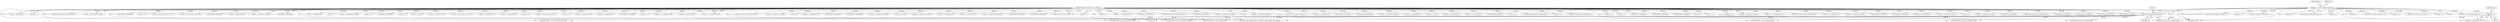 digraph "0_tcpdump_26a6799b9ca80508c05cac7a9a3bef922991520b@pointer" {
"1000718" [label="(Call,pgm + 1)"];
"1000126" [label="(Call,pgm = (const struct pgm_header *)bp)"];
"1000128" [label="(Call,(const struct pgm_header *)bp)"];
"1000108" [label="(MethodParameterIn,register const u_char *bp)"];
"1000561" [label="(Call,bp += sizeof(struct in6_addr))"];
"1000108" [label="(MethodParameterIn,register const u_char *bp)"];
"1001962" [label="(MethodReturn,RET)"];
"1000699" [label="(Call,bp = (const u_char *) (rdata + 1))"];
"1001681" [label="(Call,bp += sizeof(uint32_t))"];
"1001115" [label="(Call,EXTRACT_32BITS(bp))"];
"1001187" [label="(Call,EXTRACT_32BITS(bp))"];
"1000794" [label="(Call,bp += sizeof(struct in_addr))"];
"1001125" [label="(Call,bp += sizeof(uint32_t))"];
"1001558" [label="(Call,bp += opt_len)"];
"1001308" [label="(Call,bp += sizeof(uint32_t))"];
"1000127" [label="(Identifier,pgm)"];
"1000514" [label="(Call,pgm + 1)"];
"1001089" [label="(Call,bp += sizeof(uint16_t))"];
"1001262" [label="(Call,EXTRACT_32BITS(bp))"];
"1001785" [label="(Call,bp += 2)"];
"1001830" [label="(Call,addrtostr(bp, nla_buf, sizeof(nla_buf)))"];
"1000675" [label="(Call,(const struct pgm_data *)(pgm + 1))"];
"1000128" [label="(Call,(const struct pgm_header *)bp)"];
"1001152" [label="(Call,bp += 2)"];
"1001719" [label="(Call,addrtostr(bp, nla_buf, sizeof(nla_buf)))"];
"1000789" [label="(Call,addrtostr(bp, group_buf, sizeof(group_buf)))"];
"1001325" [label="(Call,bp += 2)"];
"1001602" [label="(Call,bp += 2)"];
"1001443" [label="(Call,EXTRACT_32BITS(bp))"];
"1001131" [label="(Call,EXTRACT_32BITS(bp))"];
"1001511" [label="(Call,EXTRACT_32BITS(bp))"];
"1000948" [label="(Call,bp++)"];
"1001293" [label="(Call,bp += 2)"];
"1001110" [label="(Call,bp += 2)"];
"1000749" [label="(Call,bp += sizeof(struct in_addr))"];
"1001800" [label="(Call,bp += (2 * sizeof(uint16_t)))"];
"1001867" [label="(Call,addrtostr6(bp, nla_buf, sizeof(nla_buf)))"];
"1000927" [label="(Call,bp++)"];
"1001792" [label="(Call,bp += sizeof(uint32_t))"];
"1001367" [label="(Call,bp += sizeof(struct in_addr))"];
"1001220" [label="(Call,EXTRACT_32BITS(bp))"];
"1001330" [label="(Call,EXTRACT_16BITS(bp))"];
"1000591" [label="(Call,bp += sizeof(uint32_t))"];
"1000418" [label="(Call,bp += sizeof(struct in_addr))"];
"1001540" [label="(Call,bp += 2)"];
"1001835" [label="(Call,bp += sizeof(struct in_addr))"];
"1001687" [label="(Call,EXTRACT_16BITS(bp))"];
"1001362" [label="(Call,addrtostr(bp, nla_buf, sizeof(nla_buf)))"];
"1001306" [label="(Call,EXTRACT_32BITS(bp))"];
"1000780" [label="(Call,EXTRACT_16BITS(bp))"];
"1001254" [label="(Call,EXTRACT_32BITS(bp))"];
"1001798" [label="(Call,EXTRACT_16BITS(bp))"];
"1000640" [label="(Call,pgm + 1)"];
"1000413" [label="(Call,addrtostr(bp, nla_buf, sizeof(nla_buf)))"];
"1000716" [label="(Call,(const struct pgm_nak *)(pgm + 1))"];
"1001264" [label="(Call,bp += sizeof(uint32_t))"];
"1000677" [label="(Call,pgm + 1)"];
"1001472" [label="(Call,bp += 2)"];
"1000760" [label="(Call,addrtostr6(bp, source_buf, sizeof(source_buf)))"];
"1001756" [label="(Call,addrtostr6(bp, nla_buf, sizeof(nla_buf)))"];
"1000434" [label="(Call,bp += sizeof(struct in6_addr))"];
"1000744" [label="(Call,addrtostr(bp, source_buf, sizeof(source_buf)))"];
"1000863" [label="(Call,(const struct pgm_ack *)(pgm + 1))"];
"1000964" [label="(Call,EXTRACT_16BITS(bp))"];
"1001249" [label="(Call,bp += 2)"];
"1000719" [label="(Identifier,pgm)"];
"1000393" [label="(Call,bp = (const u_char *) (spm + 1))"];
"1000881" [label="(Call,bp = (const u_char *) (ack + 1))"];
"1000589" [label="(Call,EXTRACT_32BITS(bp))"];
"1000126" [label="(Call,pgm = (const struct pgm_header *)bp)"];
"1000474" [label="(Call,pgm + 1)"];
"1000132" [label="(Identifier,ip)"];
"1001479" [label="(Call,bp += sizeof(uint32_t))"];
"1000765" [label="(Call,bp += sizeof(struct in6_addr))"];
"1001679" [label="(Call,EXTRACT_32BITS(bp))"];
"1001940" [label="(Call,zmtp1_print_datagram(ndo, bp, EXTRACT_16BITS(&pgm->pgm_length)))"];
"1000130" [label="(Identifier,bp)"];
"1001513" [label="(Call,bp += sizeof(uint32_t))"];
"1000385" [label="(Call,(const struct pgm_spm *)(pgm + 1))"];
"1001024" [label="(Call,bp++)"];
"1001724" [label="(Call,bp += sizeof(struct in_addr))"];
"1001674" [label="(Call,bp += 2)"];
"1001477" [label="(Call,EXTRACT_32BITS(bp))"];
"1001215" [label="(Call,bp += 2)"];
"1001642" [label="(Call,bp += opt_len)"];
"1000578" [label="(Call,bp += sizeof(uint32_t))"];
"1000520" [label="(Call,bp = (const u_char *) (polr + 1))"];
"1001300" [label="(Call,bp += sizeof(uint32_t))"];
"1001256" [label="(Call,bp += sizeof(uint32_t))"];
"1000387" [label="(Call,pgm + 1)"];
"1001626" [label="(Call,bp += 2)"];
"1000724" [label="(Call,bp = (const u_char *) (nak + 1))"];
"1001438" [label="(Call,bp += 2)"];
"1001222" [label="(Call,bp += sizeof(uint32_t))"];
"1001189" [label="(Call,bp += sizeof(uint32_t))"];
"1000718" [label="(Call,pgm + 1)"];
"1000576" [label="(Call,EXTRACT_32BITS(bp))"];
"1001506" [label="(Call,bp += 2)"];
"1001689" [label="(Call,bp += (2 * sizeof(uint16_t)))"];
"1000720" [label="(Literal,1)"];
"1000429" [label="(Call,addrtostr6(bp, nla_buf, sizeof(nla_buf)))"];
"1001133" [label="(Call,bp += sizeof(uint32_t))"];
"1000773" [label="(Call,bp += (2 * sizeof(uint16_t)))"];
"1000556" [label="(Call,addrtostr6(bp, nla_buf, sizeof(nla_buf)))"];
"1000496" [label="(Call,bp = (const u_char *) (poll_msg + 1))"];
"1001872" [label="(Call,bp += sizeof(struct in6_addr))"];
"1001019" [label="(Call,bp++)"];
"1000111" [label="(Block,)"];
"1000638" [label="(Call,(const struct pgm_data *)(pgm + 1))"];
"1000978" [label="(Call,bp += sizeof(uint16_t))"];
"1001087" [label="(Call,EXTRACT_16BITS(bp))"];
"1000602" [label="(Call,EXTRACT_32BITS(bp))"];
"1001761" [label="(Call,bp += sizeof(struct in6_addr))"];
"1001904" [label="(Call,bp += opt_len)"];
"1000545" [label="(Call,bp += sizeof(struct in_addr))"];
"1000604" [label="(Call,bp += sizeof(uint32_t))"];
"1001117" [label="(Call,bp += sizeof(uint32_t))"];
"1000810" [label="(Call,bp += sizeof(struct in6_addr))"];
"1000512" [label="(Call,(const struct pgm_polr *)(pgm + 1))"];
"1001298" [label="(Call,EXTRACT_32BITS(bp))"];
"1001790" [label="(Call,EXTRACT_32BITS(bp))"];
"1000662" [label="(Call,bp = (const u_char *) (odata + 1))"];
"1000865" [label="(Call,pgm + 1)"];
"1001662" [label="(Call,bp += 2)"];
"1000540" [label="(Call,addrtostr(bp, nla_buf, sizeof(nla_buf)))"];
"1001578" [label="(Call,bp += 2)"];
"1001332" [label="(Call,bp += (2 * sizeof(uint16_t)))"];
"1000805" [label="(Call,addrtostr6(bp, group_buf, sizeof(group_buf)))"];
"1000472" [label="(Call,(const struct pgm_poll *)(pgm + 1))"];
"1001445" [label="(Call,bp += sizeof(uint32_t))"];
"1001399" [label="(Call,addrtostr6(bp, nla_buf, sizeof(nla_buf)))"];
"1001123" [label="(Call,EXTRACT_32BITS(bp))"];
"1001404" [label="(Call,bp += sizeof(struct in6_addr))"];
"1000718" -> "1000716"  [label="AST: "];
"1000718" -> "1000720"  [label="CFG: "];
"1000719" -> "1000718"  [label="AST: "];
"1000720" -> "1000718"  [label="AST: "];
"1000716" -> "1000718"  [label="CFG: "];
"1000718" -> "1001962"  [label="DDG: pgm"];
"1000126" -> "1000718"  [label="DDG: pgm"];
"1000126" -> "1000111"  [label="AST: "];
"1000126" -> "1000128"  [label="CFG: "];
"1000127" -> "1000126"  [label="AST: "];
"1000128" -> "1000126"  [label="AST: "];
"1000132" -> "1000126"  [label="CFG: "];
"1000126" -> "1001962"  [label="DDG: pgm"];
"1000126" -> "1001962"  [label="DDG: (const struct pgm_header *)bp"];
"1000128" -> "1000126"  [label="DDG: bp"];
"1000126" -> "1000385"  [label="DDG: pgm"];
"1000126" -> "1000387"  [label="DDG: pgm"];
"1000126" -> "1000472"  [label="DDG: pgm"];
"1000126" -> "1000474"  [label="DDG: pgm"];
"1000126" -> "1000512"  [label="DDG: pgm"];
"1000126" -> "1000514"  [label="DDG: pgm"];
"1000126" -> "1000638"  [label="DDG: pgm"];
"1000126" -> "1000640"  [label="DDG: pgm"];
"1000126" -> "1000675"  [label="DDG: pgm"];
"1000126" -> "1000677"  [label="DDG: pgm"];
"1000126" -> "1000716"  [label="DDG: pgm"];
"1000126" -> "1000863"  [label="DDG: pgm"];
"1000126" -> "1000865"  [label="DDG: pgm"];
"1000128" -> "1000130"  [label="CFG: "];
"1000129" -> "1000128"  [label="AST: "];
"1000130" -> "1000128"  [label="AST: "];
"1000128" -> "1001962"  [label="DDG: bp"];
"1000108" -> "1000128"  [label="DDG: bp"];
"1000128" -> "1000413"  [label="DDG: bp"];
"1000128" -> "1000429"  [label="DDG: bp"];
"1000128" -> "1000540"  [label="DDG: bp"];
"1000128" -> "1000556"  [label="DDG: bp"];
"1000128" -> "1000744"  [label="DDG: bp"];
"1000128" -> "1000760"  [label="DDG: bp"];
"1000128" -> "1000789"  [label="DDG: bp"];
"1000128" -> "1000805"  [label="DDG: bp"];
"1000128" -> "1000927"  [label="DDG: bp"];
"1000128" -> "1001940"  [label="DDG: bp"];
"1000108" -> "1000106"  [label="AST: "];
"1000108" -> "1001962"  [label="DDG: bp"];
"1000108" -> "1000393"  [label="DDG: bp"];
"1000108" -> "1000413"  [label="DDG: bp"];
"1000108" -> "1000418"  [label="DDG: bp"];
"1000108" -> "1000429"  [label="DDG: bp"];
"1000108" -> "1000434"  [label="DDG: bp"];
"1000108" -> "1000496"  [label="DDG: bp"];
"1000108" -> "1000520"  [label="DDG: bp"];
"1000108" -> "1000540"  [label="DDG: bp"];
"1000108" -> "1000545"  [label="DDG: bp"];
"1000108" -> "1000556"  [label="DDG: bp"];
"1000108" -> "1000561"  [label="DDG: bp"];
"1000108" -> "1000576"  [label="DDG: bp"];
"1000108" -> "1000578"  [label="DDG: bp"];
"1000108" -> "1000589"  [label="DDG: bp"];
"1000108" -> "1000591"  [label="DDG: bp"];
"1000108" -> "1000602"  [label="DDG: bp"];
"1000108" -> "1000604"  [label="DDG: bp"];
"1000108" -> "1000662"  [label="DDG: bp"];
"1000108" -> "1000699"  [label="DDG: bp"];
"1000108" -> "1000724"  [label="DDG: bp"];
"1000108" -> "1000744"  [label="DDG: bp"];
"1000108" -> "1000749"  [label="DDG: bp"];
"1000108" -> "1000760"  [label="DDG: bp"];
"1000108" -> "1000765"  [label="DDG: bp"];
"1000108" -> "1000773"  [label="DDG: bp"];
"1000108" -> "1000780"  [label="DDG: bp"];
"1000108" -> "1000789"  [label="DDG: bp"];
"1000108" -> "1000794"  [label="DDG: bp"];
"1000108" -> "1000805"  [label="DDG: bp"];
"1000108" -> "1000810"  [label="DDG: bp"];
"1000108" -> "1000881"  [label="DDG: bp"];
"1000108" -> "1000927"  [label="DDG: bp"];
"1000108" -> "1000948"  [label="DDG: bp"];
"1000108" -> "1000964"  [label="DDG: bp"];
"1000108" -> "1000978"  [label="DDG: bp"];
"1000108" -> "1001019"  [label="DDG: bp"];
"1000108" -> "1001024"  [label="DDG: bp"];
"1000108" -> "1001087"  [label="DDG: bp"];
"1000108" -> "1001089"  [label="DDG: bp"];
"1000108" -> "1001110"  [label="DDG: bp"];
"1000108" -> "1001115"  [label="DDG: bp"];
"1000108" -> "1001117"  [label="DDG: bp"];
"1000108" -> "1001123"  [label="DDG: bp"];
"1000108" -> "1001125"  [label="DDG: bp"];
"1000108" -> "1001131"  [label="DDG: bp"];
"1000108" -> "1001133"  [label="DDG: bp"];
"1000108" -> "1001152"  [label="DDG: bp"];
"1000108" -> "1001187"  [label="DDG: bp"];
"1000108" -> "1001189"  [label="DDG: bp"];
"1000108" -> "1001215"  [label="DDG: bp"];
"1000108" -> "1001220"  [label="DDG: bp"];
"1000108" -> "1001222"  [label="DDG: bp"];
"1000108" -> "1001249"  [label="DDG: bp"];
"1000108" -> "1001254"  [label="DDG: bp"];
"1000108" -> "1001256"  [label="DDG: bp"];
"1000108" -> "1001262"  [label="DDG: bp"];
"1000108" -> "1001264"  [label="DDG: bp"];
"1000108" -> "1001293"  [label="DDG: bp"];
"1000108" -> "1001298"  [label="DDG: bp"];
"1000108" -> "1001300"  [label="DDG: bp"];
"1000108" -> "1001306"  [label="DDG: bp"];
"1000108" -> "1001308"  [label="DDG: bp"];
"1000108" -> "1001325"  [label="DDG: bp"];
"1000108" -> "1001330"  [label="DDG: bp"];
"1000108" -> "1001332"  [label="DDG: bp"];
"1000108" -> "1001362"  [label="DDG: bp"];
"1000108" -> "1001367"  [label="DDG: bp"];
"1000108" -> "1001399"  [label="DDG: bp"];
"1000108" -> "1001404"  [label="DDG: bp"];
"1000108" -> "1001438"  [label="DDG: bp"];
"1000108" -> "1001443"  [label="DDG: bp"];
"1000108" -> "1001445"  [label="DDG: bp"];
"1000108" -> "1001472"  [label="DDG: bp"];
"1000108" -> "1001477"  [label="DDG: bp"];
"1000108" -> "1001479"  [label="DDG: bp"];
"1000108" -> "1001506"  [label="DDG: bp"];
"1000108" -> "1001511"  [label="DDG: bp"];
"1000108" -> "1001513"  [label="DDG: bp"];
"1000108" -> "1001540"  [label="DDG: bp"];
"1000108" -> "1001558"  [label="DDG: bp"];
"1000108" -> "1001578"  [label="DDG: bp"];
"1000108" -> "1001602"  [label="DDG: bp"];
"1000108" -> "1001626"  [label="DDG: bp"];
"1000108" -> "1001642"  [label="DDG: bp"];
"1000108" -> "1001662"  [label="DDG: bp"];
"1000108" -> "1001674"  [label="DDG: bp"];
"1000108" -> "1001679"  [label="DDG: bp"];
"1000108" -> "1001681"  [label="DDG: bp"];
"1000108" -> "1001687"  [label="DDG: bp"];
"1000108" -> "1001689"  [label="DDG: bp"];
"1000108" -> "1001719"  [label="DDG: bp"];
"1000108" -> "1001724"  [label="DDG: bp"];
"1000108" -> "1001756"  [label="DDG: bp"];
"1000108" -> "1001761"  [label="DDG: bp"];
"1000108" -> "1001785"  [label="DDG: bp"];
"1000108" -> "1001790"  [label="DDG: bp"];
"1000108" -> "1001792"  [label="DDG: bp"];
"1000108" -> "1001798"  [label="DDG: bp"];
"1000108" -> "1001800"  [label="DDG: bp"];
"1000108" -> "1001830"  [label="DDG: bp"];
"1000108" -> "1001835"  [label="DDG: bp"];
"1000108" -> "1001867"  [label="DDG: bp"];
"1000108" -> "1001872"  [label="DDG: bp"];
"1000108" -> "1001904"  [label="DDG: bp"];
"1000108" -> "1001940"  [label="DDG: bp"];
}
